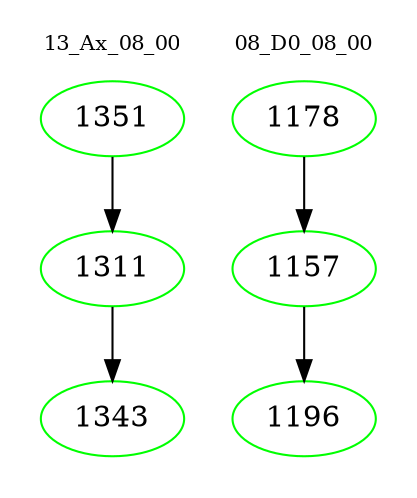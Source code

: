 digraph{
subgraph cluster_0 {
color = white
label = "13_Ax_08_00";
fontsize=10;
T0_1351 [label="1351", color="green"]
T0_1351 -> T0_1311 [color="black"]
T0_1311 [label="1311", color="green"]
T0_1311 -> T0_1343 [color="black"]
T0_1343 [label="1343", color="green"]
}
subgraph cluster_1 {
color = white
label = "08_D0_08_00";
fontsize=10;
T1_1178 [label="1178", color="green"]
T1_1178 -> T1_1157 [color="black"]
T1_1157 [label="1157", color="green"]
T1_1157 -> T1_1196 [color="black"]
T1_1196 [label="1196", color="green"]
}
}
